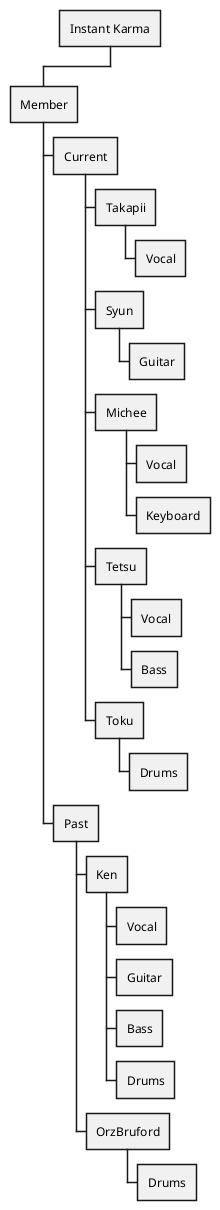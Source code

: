 @startwbs
* Instant Karma
** Member
*** Current
**** Takapii
***** Vocal
**** Syun
***** Guitar
**** Michee
***** Vocal
***** Keyboard
**** Tetsu
***** Vocal
***** Bass
**** Toku
***** Drums

*** Past
**** Ken
***** Vocal
***** Guitar
***** Bass
***** Drums
**** OrzBruford
***** Drums
@endwbs

